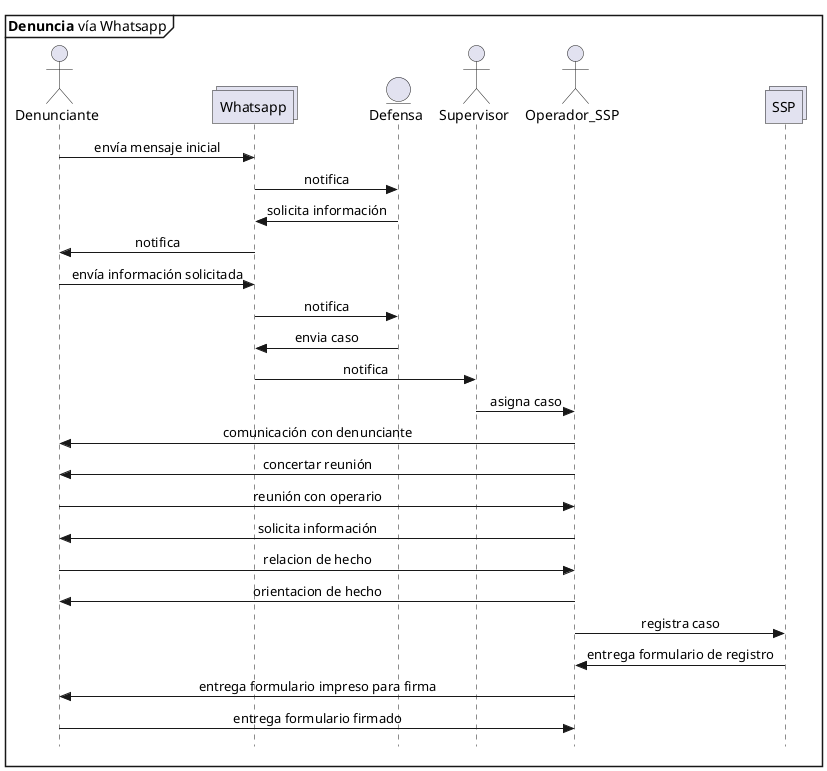 @startuml Denuncia_Whatsapp
skinparam Style strictuml
skinparam SequenceMessageAlignment center

mainframe **Denuncia** vía Whatsapp

actor Denunciante as pre
collections Whatsapp
entity Defensa as def
actor Supervisor as sup
actor Operador_SSP as opssp
collections SSP 


pre -> Whatsapp : envía mensaje inicial
Whatsapp -> def : notifica
def -> Whatsapp : solicita información
Whatsapp->pre: notifica
pre -> Whatsapp : envía información solicitada
Whatsapp->def: notifica
def-> Whatsapp: envia caso
Whatsapp->sup: notifica
sup->opssp:asigna caso
opssp->pre:comunicación con denunciante
opssp->pre:concertar reunión
pre->opssp:reunión con operario
opssp -> pre : solicita información
pre->opssp:relacion de hecho
opssp->pre:orientacion de hecho
opssp->SSP:registra caso
SSP->opssp: entrega formulario de registro
opssp->pre:entrega formulario impreso para firma
pre->opssp:entrega formulario firmado



@enduml